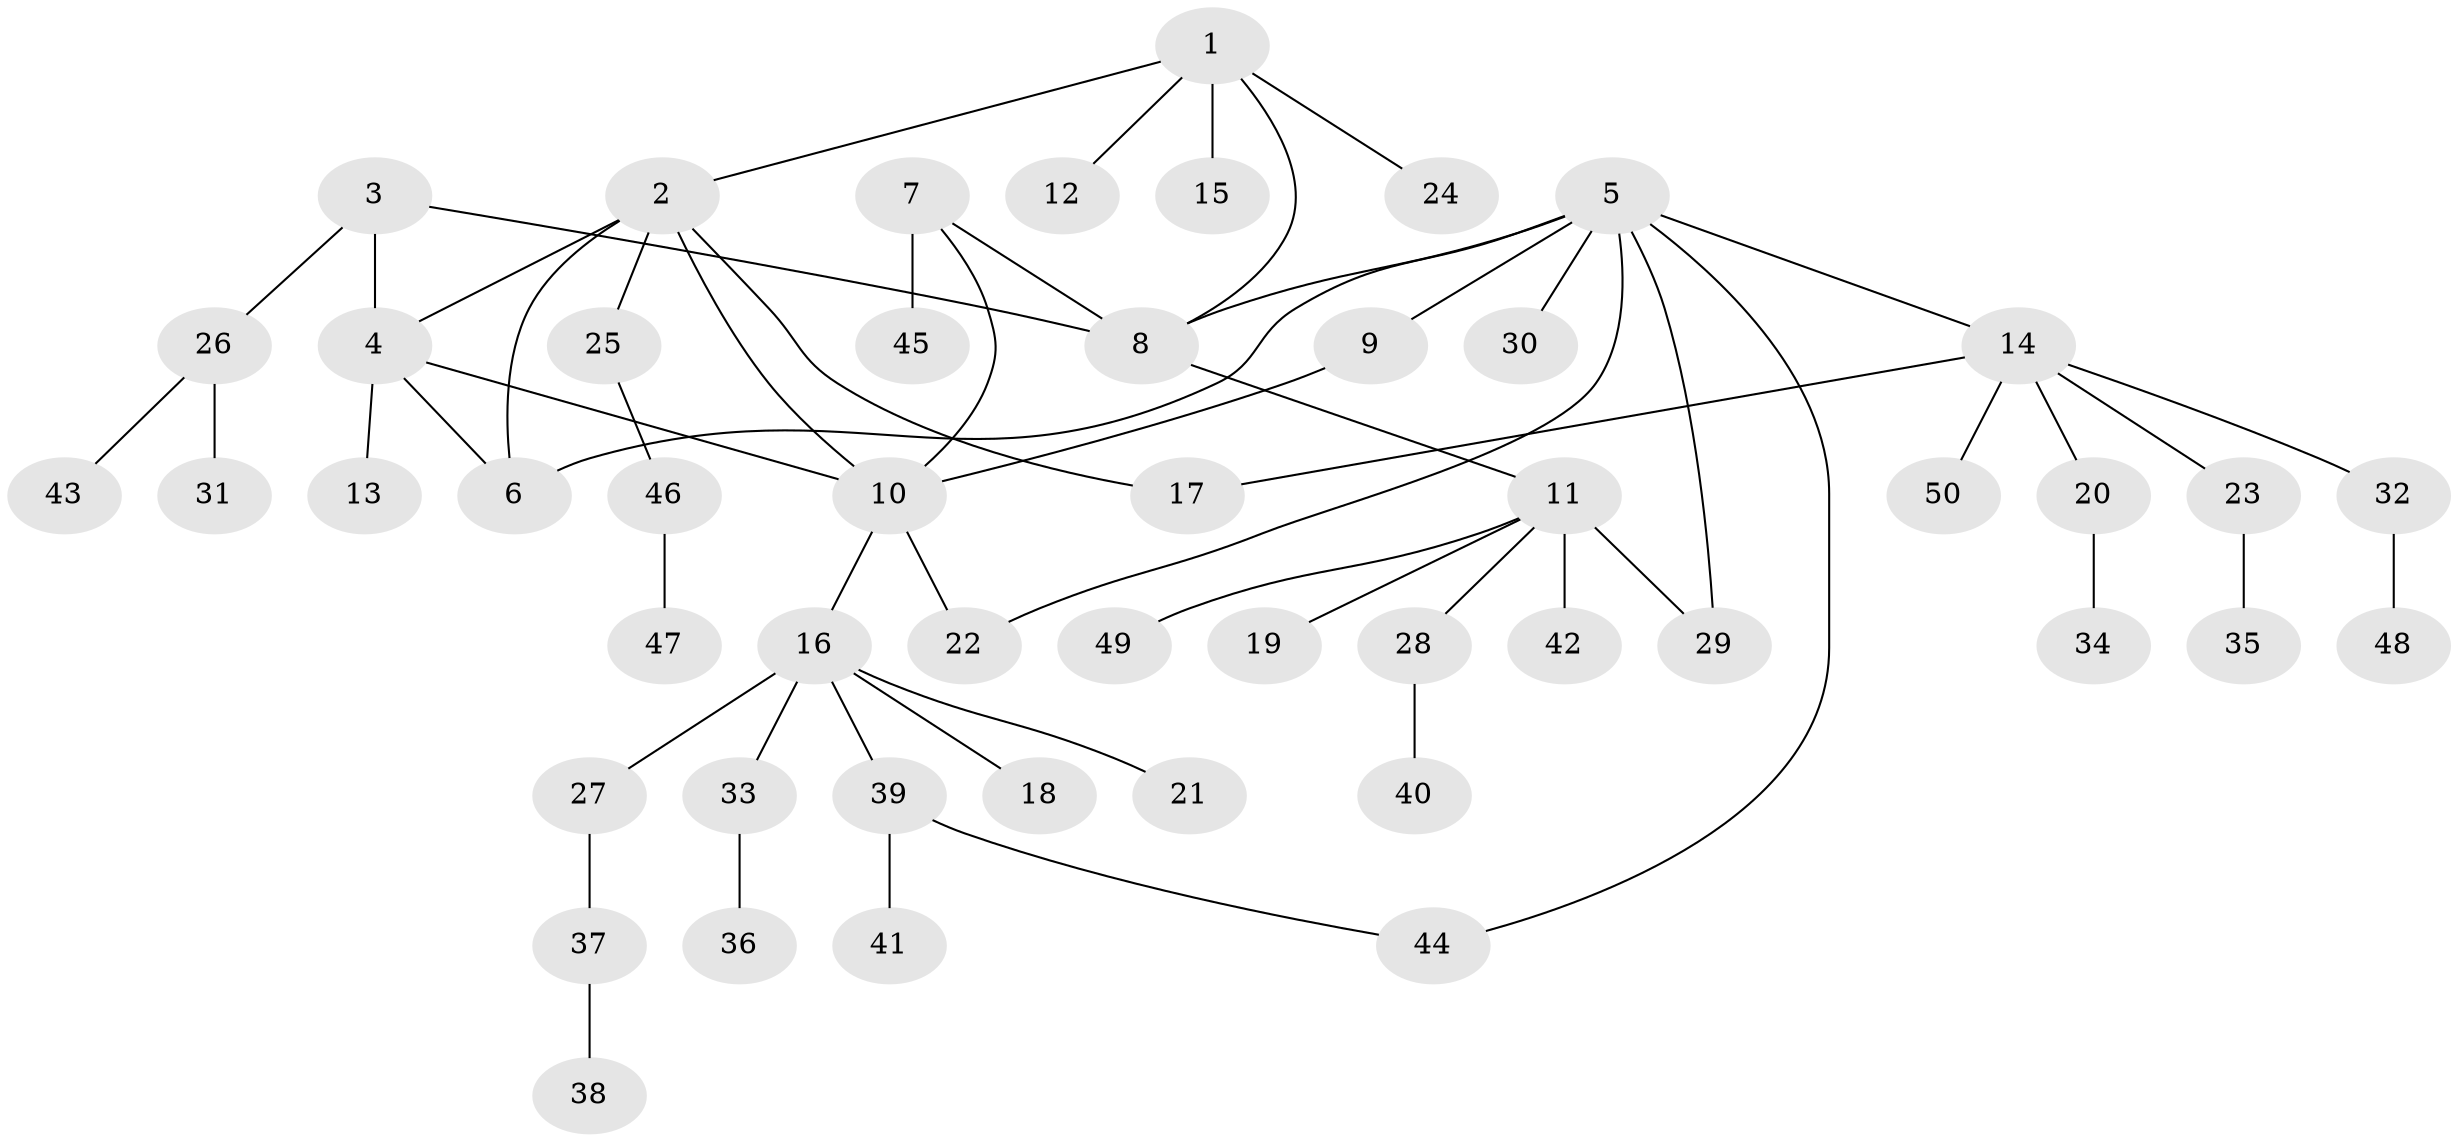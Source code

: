 // Generated by graph-tools (version 1.1) at 2025/02/03/09/25 03:02:32]
// undirected, 50 vertices, 59 edges
graph export_dot {
graph [start="1"]
  node [color=gray90,style=filled];
  1;
  2;
  3;
  4;
  5;
  6;
  7;
  8;
  9;
  10;
  11;
  12;
  13;
  14;
  15;
  16;
  17;
  18;
  19;
  20;
  21;
  22;
  23;
  24;
  25;
  26;
  27;
  28;
  29;
  30;
  31;
  32;
  33;
  34;
  35;
  36;
  37;
  38;
  39;
  40;
  41;
  42;
  43;
  44;
  45;
  46;
  47;
  48;
  49;
  50;
  1 -- 2;
  1 -- 8;
  1 -- 12;
  1 -- 15;
  1 -- 24;
  2 -- 4;
  2 -- 6;
  2 -- 10;
  2 -- 17;
  2 -- 25;
  3 -- 4;
  3 -- 8;
  3 -- 26;
  4 -- 6;
  4 -- 10;
  4 -- 13;
  5 -- 6;
  5 -- 8;
  5 -- 9;
  5 -- 14;
  5 -- 22;
  5 -- 29;
  5 -- 30;
  5 -- 44;
  7 -- 8;
  7 -- 10;
  7 -- 45;
  8 -- 11;
  9 -- 10;
  10 -- 16;
  10 -- 22;
  11 -- 19;
  11 -- 28;
  11 -- 29;
  11 -- 42;
  11 -- 49;
  14 -- 17;
  14 -- 20;
  14 -- 23;
  14 -- 32;
  14 -- 50;
  16 -- 18;
  16 -- 21;
  16 -- 27;
  16 -- 33;
  16 -- 39;
  20 -- 34;
  23 -- 35;
  25 -- 46;
  26 -- 31;
  26 -- 43;
  27 -- 37;
  28 -- 40;
  32 -- 48;
  33 -- 36;
  37 -- 38;
  39 -- 41;
  39 -- 44;
  46 -- 47;
}
